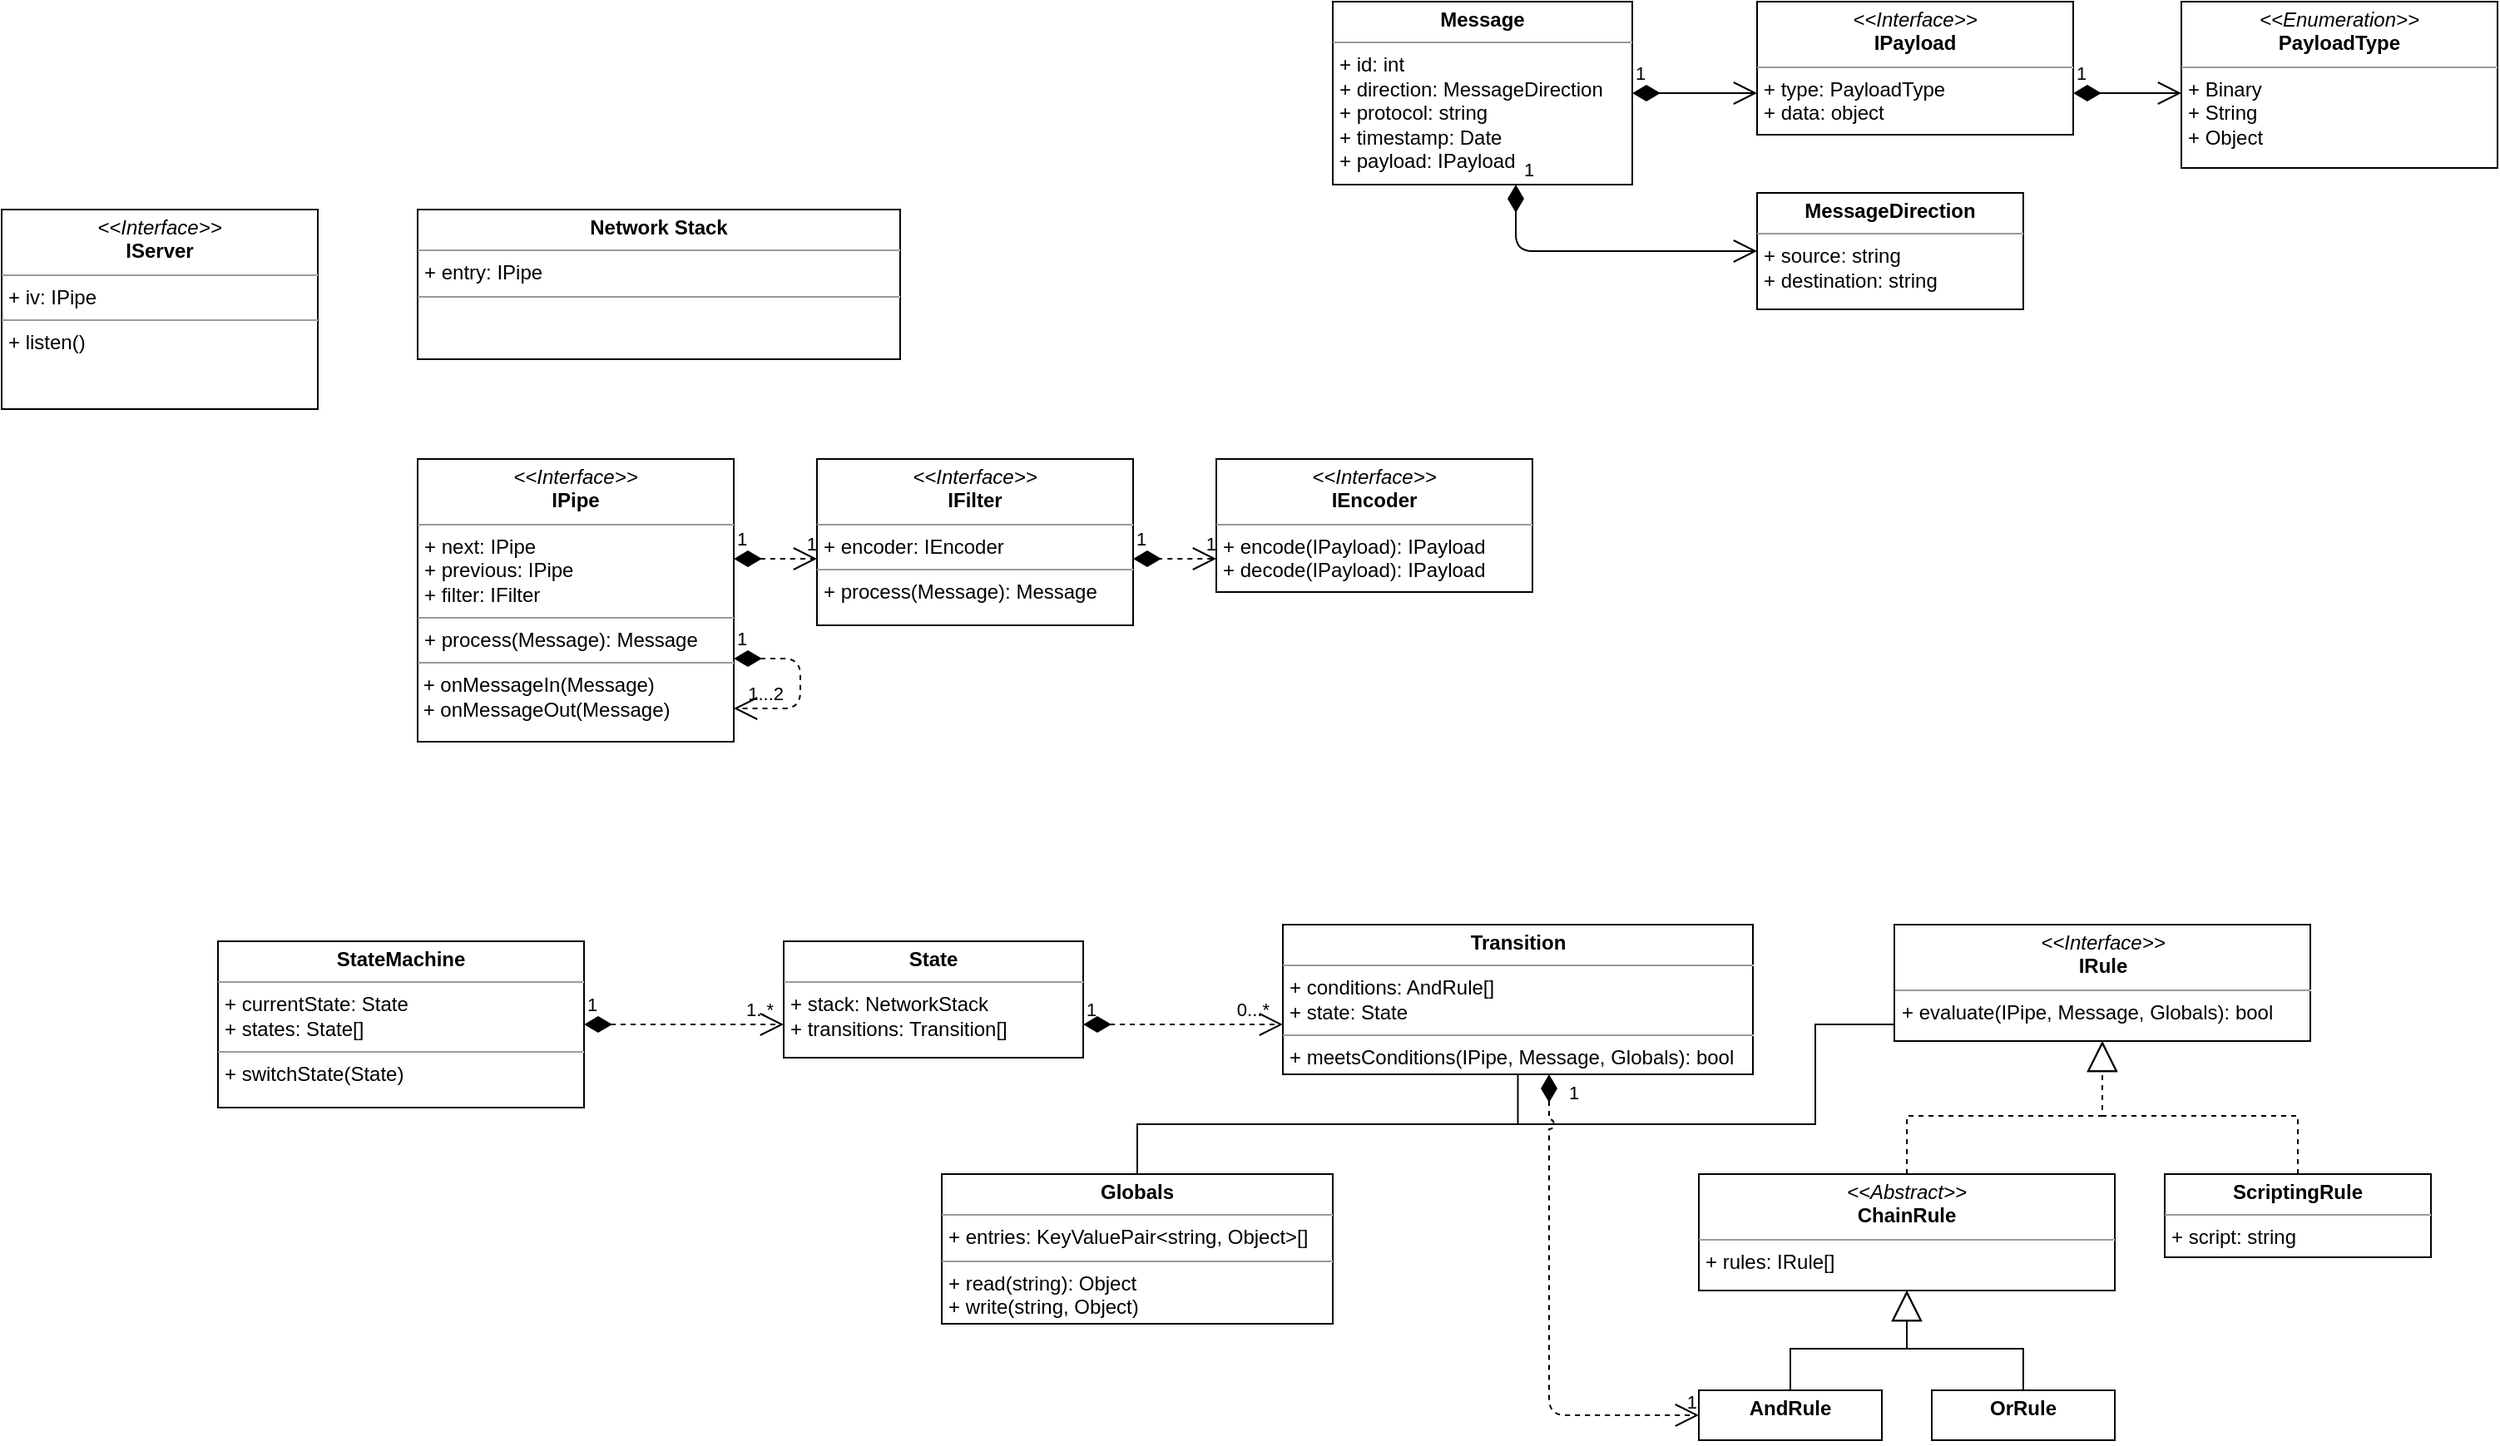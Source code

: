 <mxfile version="13.7.9" type="device"><diagram id="9o9zAj-6PCGuFQnBPzqO" name="Page-1"><mxGraphModel dx="2155" dy="943" grid="1" gridSize="10" guides="1" tooltips="1" connect="1" arrows="1" fold="1" page="1" pageScale="1" pageWidth="850" pageHeight="1100" math="0" shadow="0"><root><mxCell id="0"/><mxCell id="1" parent="0"/><mxCell id="4Fh-bezwVfGJa_MudnAB-16" value="&lt;p style=&quot;margin: 0px ; margin-top: 4px ; text-align: center&quot;&gt;&lt;b&gt;Message&lt;/b&gt;&lt;/p&gt;&lt;hr size=&quot;1&quot;&gt;&lt;p style=&quot;margin: 0px ; margin-left: 4px&quot;&gt;+ id: int&lt;/p&gt;&lt;p style=&quot;margin: 0px ; margin-left: 4px&quot;&gt;+ direction: MessageDirection&lt;/p&gt;&lt;p style=&quot;margin: 0px ; margin-left: 4px&quot;&gt;+ protocol: string&lt;/p&gt;&lt;p style=&quot;margin: 0px ; margin-left: 4px&quot;&gt;+ timestamp: Date&lt;/p&gt;&lt;p style=&quot;margin: 0px ; margin-left: 4px&quot;&gt;+ payload: IPayload&lt;br&gt;&lt;/p&gt;" style="verticalAlign=top;align=left;overflow=fill;fontSize=12;fontFamily=Helvetica;html=1;" vertex="1" parent="1"><mxGeometry x="100" y="445" width="180" height="110" as="geometry"/></mxCell><mxCell id="4Fh-bezwVfGJa_MudnAB-17" value="&lt;p style=&quot;margin: 0px ; margin-top: 4px ; text-align: center&quot;&gt;&lt;b&gt;MessageDirection&lt;/b&gt;&lt;/p&gt;&lt;hr size=&quot;1&quot;&gt;&lt;p style=&quot;margin: 0px ; margin-left: 4px&quot;&gt;+ source: string&lt;/p&gt;&lt;p style=&quot;margin: 0px ; margin-left: 4px&quot;&gt;+ destination: string&lt;/p&gt;" style="verticalAlign=top;align=left;overflow=fill;fontSize=12;fontFamily=Helvetica;html=1;" vertex="1" parent="1"><mxGeometry x="355" y="560" width="160" height="70" as="geometry"/></mxCell><mxCell id="4Fh-bezwVfGJa_MudnAB-19" value="&lt;p style=&quot;margin: 0px ; margin-top: 4px ; text-align: center&quot;&gt;&lt;i&gt;&amp;lt;&amp;lt;Interface&amp;gt;&amp;gt;&lt;/i&gt;&lt;br&gt;&lt;b&gt;IPayload&lt;/b&gt;&lt;/p&gt;&lt;hr size=&quot;1&quot;&gt;&lt;p style=&quot;margin: 0px ; margin-left: 4px&quot;&gt;+ type: PayloadType&lt;br&gt;+ data: object&lt;/p&gt;" style="verticalAlign=top;align=left;overflow=fill;fontSize=12;fontFamily=Helvetica;html=1;" vertex="1" parent="1"><mxGeometry x="355" y="445" width="190" height="80" as="geometry"/></mxCell><mxCell id="4Fh-bezwVfGJa_MudnAB-20" value="&lt;p style=&quot;margin: 0px ; margin-top: 4px ; text-align: center&quot;&gt;&lt;i&gt;&amp;lt;&amp;lt;Enumeration&amp;gt;&amp;gt;&lt;/i&gt;&lt;br&gt;&lt;b&gt;PayloadType&lt;/b&gt;&lt;/p&gt;&lt;hr size=&quot;1&quot;&gt;&lt;p style=&quot;margin: 0px ; margin-left: 4px&quot;&gt;+ Binary&lt;br&gt;+ String&lt;/p&gt;&lt;p style=&quot;margin: 0px ; margin-left: 4px&quot;&gt;+ Object&lt;/p&gt;" style="verticalAlign=top;align=left;overflow=fill;fontSize=12;fontFamily=Helvetica;html=1;" vertex="1" parent="1"><mxGeometry x="610" y="445" width="190" height="100" as="geometry"/></mxCell><mxCell id="4Fh-bezwVfGJa_MudnAB-21" value="1" style="endArrow=open;html=1;endSize=12;startArrow=diamondThin;startSize=14;startFill=1;edgeStyle=orthogonalEdgeStyle;align=left;verticalAlign=bottom;" edge="1" parent="1" source="4Fh-bezwVfGJa_MudnAB-16" target="4Fh-bezwVfGJa_MudnAB-19"><mxGeometry x="-1" y="3" relative="1" as="geometry"><mxPoint x="330" y="480" as="sourcePoint"/><mxPoint x="490" y="480" as="targetPoint"/><Array as="points"><mxPoint x="340" y="500"/><mxPoint x="340" y="500"/></Array></mxGeometry></mxCell><mxCell id="4Fh-bezwVfGJa_MudnAB-22" value="1" style="endArrow=open;html=1;endSize=12;startArrow=diamondThin;startSize=14;startFill=1;edgeStyle=orthogonalEdgeStyle;align=left;verticalAlign=bottom;" edge="1" parent="1" source="4Fh-bezwVfGJa_MudnAB-16" target="4Fh-bezwVfGJa_MudnAB-17"><mxGeometry x="-1" y="3" relative="1" as="geometry"><mxPoint x="310" y="495" as="sourcePoint"/><mxPoint x="365" y="495" as="targetPoint"/><Array as="points"><mxPoint x="210" y="595"/></Array></mxGeometry></mxCell><mxCell id="4Fh-bezwVfGJa_MudnAB-24" value="1" style="endArrow=open;html=1;endSize=12;startArrow=diamondThin;startSize=14;startFill=1;edgeStyle=orthogonalEdgeStyle;align=left;verticalAlign=bottom;" edge="1" parent="1" source="4Fh-bezwVfGJa_MudnAB-19" target="4Fh-bezwVfGJa_MudnAB-20"><mxGeometry x="-1" y="3" relative="1" as="geometry"><mxPoint x="320" y="505" as="sourcePoint"/><mxPoint x="375" y="505" as="targetPoint"/><Array as="points"><mxPoint x="580" y="500"/><mxPoint x="580" y="500"/></Array></mxGeometry></mxCell><mxCell id="4Fh-bezwVfGJa_MudnAB-26" value="&lt;p style=&quot;margin: 0px ; margin-top: 4px ; text-align: center&quot;&gt;&lt;b&gt;State&lt;/b&gt;&lt;/p&gt;&lt;hr size=&quot;1&quot;&gt;&lt;p style=&quot;margin: 0px ; margin-left: 4px&quot;&gt;+ stack: NetworkStack&lt;/p&gt;&lt;p style=&quot;margin: 0px ; margin-left: 4px&quot;&gt;+ transitions: Transition[]&lt;/p&gt;" style="verticalAlign=top;align=left;overflow=fill;fontSize=12;fontFamily=Helvetica;html=1;" vertex="1" parent="1"><mxGeometry x="-230" y="1010" width="180" height="70" as="geometry"/></mxCell><mxCell id="4Fh-bezwVfGJa_MudnAB-57" style="edgeStyle=orthogonalEdgeStyle;rounded=0;orthogonalLoop=1;jettySize=auto;html=1;labelBackgroundColor=none;startFill=1;endArrow=none;endFill=0;endSize=16;" edge="1" parent="1" source="4Fh-bezwVfGJa_MudnAB-28" target="4Fh-bezwVfGJa_MudnAB-29"><mxGeometry relative="1" as="geometry"/></mxCell><mxCell id="4Fh-bezwVfGJa_MudnAB-58" style="edgeStyle=orthogonalEdgeStyle;rounded=0;orthogonalLoop=1;jettySize=auto;html=1;labelBackgroundColor=none;startFill=1;endArrow=none;endFill=0;endSize=16;" edge="1" parent="1" source="4Fh-bezwVfGJa_MudnAB-28" target="4Fh-bezwVfGJa_MudnAB-32"><mxGeometry relative="1" as="geometry"><Array as="points"><mxPoint x="-17" y="1120"/><mxPoint x="390" y="1120"/><mxPoint x="390" y="1060"/></Array></mxGeometry></mxCell><mxCell id="4Fh-bezwVfGJa_MudnAB-28" value="&lt;p style=&quot;margin: 0px ; margin-top: 4px ; text-align: center&quot;&gt;&lt;b&gt;Globals&lt;/b&gt;&lt;/p&gt;&lt;hr size=&quot;1&quot;&gt;&lt;p style=&quot;margin: 0px ; margin-left: 4px&quot;&gt;+ entries: KeyValuePair&amp;lt;string, Object&amp;gt;[]&lt;br&gt;&lt;/p&gt;&lt;hr size=&quot;1&quot;&gt;&lt;p style=&quot;margin: 0px 0px 0px 4px&quot;&gt;+ read(string): Object&lt;/p&gt;&lt;p style=&quot;margin: 0px 0px 0px 4px&quot;&gt;+ write(string, Object)&lt;/p&gt;" style="verticalAlign=top;align=left;overflow=fill;fontSize=12;fontFamily=Helvetica;html=1;" vertex="1" parent="1"><mxGeometry x="-135" y="1150" width="235" height="90" as="geometry"/></mxCell><mxCell id="4Fh-bezwVfGJa_MudnAB-29" value="&lt;p style=&quot;margin: 0px ; margin-top: 4px ; text-align: center&quot;&gt;&lt;b&gt;Transition&lt;/b&gt;&lt;/p&gt;&lt;hr size=&quot;1&quot;&gt;&lt;p style=&quot;margin: 0px ; margin-left: 4px&quot;&gt;+ conditions: AndRule[]&lt;br&gt;&lt;/p&gt;&lt;p style=&quot;margin: 0px ; margin-left: 4px&quot;&gt;+ state: State&lt;/p&gt;&lt;hr size=&quot;1&quot;&gt;&lt;p style=&quot;margin: 0px 0px 0px 4px&quot;&gt;+ meetsConditions(IPipe, Message, Globals): bool&lt;/p&gt;" style="verticalAlign=top;align=left;overflow=fill;fontSize=12;fontFamily=Helvetica;html=1;" vertex="1" parent="1"><mxGeometry x="70" y="1000" width="282.5" height="90" as="geometry"/></mxCell><mxCell id="4Fh-bezwVfGJa_MudnAB-32" value="&lt;p style=&quot;margin: 0px ; margin-top: 4px ; text-align: center&quot;&gt;&lt;i&gt;&amp;lt;&amp;lt;Interface&amp;gt;&amp;gt;&lt;/i&gt;&lt;br&gt;&lt;b&gt;IRule&lt;/b&gt;&lt;/p&gt;&lt;hr size=&quot;1&quot;&gt;&lt;p style=&quot;margin: 0px 0px 0px 4px&quot;&gt;&lt;/p&gt;&lt;p style=&quot;margin: 0px 0px 0px 4px&quot;&gt;+ evaluate(IPipe, Message, Globals): bool&lt;/p&gt;" style="verticalAlign=top;align=left;overflow=fill;fontSize=12;fontFamily=Helvetica;html=1;" vertex="1" parent="1"><mxGeometry x="437.5" y="1000" width="250" height="70" as="geometry"/></mxCell><mxCell id="4Fh-bezwVfGJa_MudnAB-43" style="edgeStyle=orthogonalEdgeStyle;rounded=0;orthogonalLoop=1;jettySize=auto;html=1;startFill=1;endArrow=block;endFill=0;endSize=16;dashed=1;" edge="1" parent="1" source="4Fh-bezwVfGJa_MudnAB-45" target="4Fh-bezwVfGJa_MudnAB-32"><mxGeometry relative="1" as="geometry"><mxPoint x="475" y="1150" as="sourcePoint"/></mxGeometry></mxCell><mxCell id="4Fh-bezwVfGJa_MudnAB-42" style="edgeStyle=orthogonalEdgeStyle;rounded=0;orthogonalLoop=1;jettySize=auto;html=1;startFill=1;endArrow=block;endFill=0;endSize=16;" edge="1" parent="1" source="4Fh-bezwVfGJa_MudnAB-34" target="4Fh-bezwVfGJa_MudnAB-45"><mxGeometry relative="1" as="geometry"><mxPoint x="475" y="1210" as="targetPoint"/></mxGeometry></mxCell><mxCell id="4Fh-bezwVfGJa_MudnAB-34" value="&lt;p style=&quot;margin: 0px ; margin-top: 4px ; text-align: center&quot;&gt;&lt;b&gt;AndRule&lt;/b&gt;&lt;/p&gt;" style="verticalAlign=top;align=left;overflow=fill;fontSize=12;fontFamily=Helvetica;html=1;" vertex="1" parent="1"><mxGeometry x="320" y="1280" width="110" height="30" as="geometry"/></mxCell><mxCell id="4Fh-bezwVfGJa_MudnAB-41" style="edgeStyle=orthogonalEdgeStyle;rounded=0;orthogonalLoop=1;jettySize=auto;html=1;startFill=1;endArrow=block;endFill=0;endSize=16;" edge="1" parent="1" source="4Fh-bezwVfGJa_MudnAB-35" target="4Fh-bezwVfGJa_MudnAB-45"><mxGeometry relative="1" as="geometry"><mxPoint x="475" y="1210" as="targetPoint"/></mxGeometry></mxCell><mxCell id="4Fh-bezwVfGJa_MudnAB-35" value="&lt;p style=&quot;margin: 0px ; margin-top: 4px ; text-align: center&quot;&gt;&lt;b&gt;OrRule&lt;/b&gt;&lt;/p&gt;" style="verticalAlign=top;align=left;overflow=fill;fontSize=12;fontFamily=Helvetica;html=1;" vertex="1" parent="1"><mxGeometry x="460" y="1280" width="110" height="30" as="geometry"/></mxCell><mxCell id="4Fh-bezwVfGJa_MudnAB-44" style="edgeStyle=orthogonalEdgeStyle;rounded=0;orthogonalLoop=1;jettySize=auto;html=1;startFill=1;endArrow=block;endFill=0;endSize=16;dashed=1;" edge="1" parent="1" source="4Fh-bezwVfGJa_MudnAB-36" target="4Fh-bezwVfGJa_MudnAB-32"><mxGeometry relative="1" as="geometry"/></mxCell><mxCell id="4Fh-bezwVfGJa_MudnAB-36" value="&lt;p style=&quot;margin: 0px ; margin-top: 4px ; text-align: center&quot;&gt;&lt;b&gt;ScriptingRule&lt;/b&gt;&lt;/p&gt;&lt;hr size=&quot;1&quot;&gt;&lt;p style=&quot;margin: 0px 0px 0px 4px&quot;&gt;+ script: string&lt;/p&gt;" style="verticalAlign=top;align=left;overflow=fill;fontSize=12;fontFamily=Helvetica;html=1;" vertex="1" parent="1"><mxGeometry x="600" y="1150" width="160" height="50" as="geometry"/></mxCell><mxCell id="4Fh-bezwVfGJa_MudnAB-45" value="&lt;p style=&quot;margin: 0px ; margin-top: 4px ; text-align: center&quot;&gt;&lt;i&gt;&amp;lt;&amp;lt;Abstract&amp;gt;&amp;gt;&lt;/i&gt;&lt;br&gt;&lt;b&gt;ChainRule&lt;/b&gt;&lt;/p&gt;&lt;hr size=&quot;1&quot;&gt;&lt;p style=&quot;margin: 0px 0px 0px 4px&quot;&gt;&lt;/p&gt;&lt;p style=&quot;margin: 0px 0px 0px 4px&quot;&gt;+ rules: IRule[]&lt;/p&gt;" style="verticalAlign=top;align=left;overflow=fill;fontSize=12;fontFamily=Helvetica;html=1;" vertex="1" parent="1"><mxGeometry x="320" y="1150" width="250" height="70" as="geometry"/></mxCell><mxCell id="4Fh-bezwVfGJa_MudnAB-48" value="&lt;p style=&quot;margin: 0px ; margin-top: 4px ; text-align: center&quot;&gt;&lt;b&gt;StateMachine&lt;/b&gt;&lt;/p&gt;&lt;hr size=&quot;1&quot;&gt;&lt;p style=&quot;margin: 0px ; margin-left: 4px&quot;&gt;+ currentState: State&lt;br&gt;&lt;/p&gt;&lt;p style=&quot;margin: 0px ; margin-left: 4px&quot;&gt;+ states: State[]&lt;/p&gt;&lt;hr size=&quot;1&quot;&gt;&lt;p style=&quot;margin: 0px 0px 0px 4px&quot;&gt;+ switchState(State)&lt;/p&gt;" style="verticalAlign=top;align=left;overflow=fill;fontSize=12;fontFamily=Helvetica;html=1;" vertex="1" parent="1"><mxGeometry x="-570" y="1010" width="220" height="100" as="geometry"/></mxCell><mxCell id="4Fh-bezwVfGJa_MudnAB-49" value="1" style="endArrow=open;html=1;endSize=12;startArrow=diamondThin;startSize=14;startFill=1;edgeStyle=orthogonalEdgeStyle;align=left;verticalAlign=bottom;dashed=1;" edge="1" parent="1" source="4Fh-bezwVfGJa_MudnAB-48" target="4Fh-bezwVfGJa_MudnAB-26"><mxGeometry x="-1" y="3" relative="1" as="geometry"><mxPoint x="-270" y="1150" as="sourcePoint"/><mxPoint x="-110" y="1150" as="targetPoint"/><Array as="points"><mxPoint x="-250" y="1060"/><mxPoint x="-250" y="1060"/></Array></mxGeometry></mxCell><mxCell id="4Fh-bezwVfGJa_MudnAB-53" value="1..*" style="edgeLabel;html=1;align=right;verticalAlign=bottom;resizable=0;points=[];labelBackgroundColor=none;" vertex="1" connectable="0" parent="4Fh-bezwVfGJa_MudnAB-49"><mxGeometry x="0.764" relative="1" as="geometry"><mxPoint x="8.71" y="-0.03" as="offset"/></mxGeometry></mxCell><mxCell id="4Fh-bezwVfGJa_MudnAB-52" value="1" style="endArrow=open;html=1;endSize=12;startArrow=diamondThin;startSize=14;startFill=1;edgeStyle=orthogonalEdgeStyle;align=left;verticalAlign=bottom;dashed=1;labelBackgroundColor=none;" edge="1" parent="1" source="4Fh-bezwVfGJa_MudnAB-26" target="4Fh-bezwVfGJa_MudnAB-29"><mxGeometry x="-0.333" y="-40" relative="1" as="geometry"><mxPoint x="-50" y="1045" as="sourcePoint"/><mxPoint x="-200" y="1045" as="targetPoint"/><Array as="points"><mxPoint x="-10" y="1060"/><mxPoint x="-10" y="1060"/></Array><mxPoint x="-40" y="-40" as="offset"/></mxGeometry></mxCell><mxCell id="4Fh-bezwVfGJa_MudnAB-54" value="0...*" style="edgeLabel;html=1;align=right;verticalAlign=bottom;resizable=0;points=[];labelBackgroundColor=none;" vertex="1" connectable="0" parent="4Fh-bezwVfGJa_MudnAB-52"><mxGeometry x="0.754" y="5" relative="1" as="geometry"><mxPoint x="7.54" y="4.97" as="offset"/></mxGeometry></mxCell><mxCell id="4Fh-bezwVfGJa_MudnAB-61" value="1" style="endArrow=open;html=1;endSize=12;startArrow=diamondThin;startSize=14;startFill=1;edgeStyle=orthogonalEdgeStyle;align=left;verticalAlign=bottom;dashed=1;labelBackgroundColor=none;jumpStyle=arc;" edge="1" parent="1" source="4Fh-bezwVfGJa_MudnAB-29" target="4Fh-bezwVfGJa_MudnAB-34"><mxGeometry x="0.458" y="185" relative="1" as="geometry"><mxPoint x="-40" y="1070" as="sourcePoint"/><mxPoint x="80" y="1070" as="targetPoint"/><Array as="points"><mxPoint x="230" y="1295"/></Array><mxPoint as="offset"/></mxGeometry></mxCell><mxCell id="4Fh-bezwVfGJa_MudnAB-62" value="1" style="edgeLabel;html=1;align=right;verticalAlign=bottom;resizable=0;points=[];labelBackgroundColor=none;" vertex="1" connectable="0" parent="4Fh-bezwVfGJa_MudnAB-61"><mxGeometry x="0.754" y="5" relative="1" as="geometry"><mxPoint x="36.14" y="5.0" as="offset"/></mxGeometry></mxCell><mxCell id="4Fh-bezwVfGJa_MudnAB-63" value="&lt;p style=&quot;margin: 0px ; margin-top: 4px ; text-align: center&quot;&gt;&lt;b&gt;Network Stack&lt;/b&gt;&lt;/p&gt;&lt;hr size=&quot;1&quot;&gt;&lt;p style=&quot;margin: 0px ; margin-left: 4px&quot;&gt;+ entry: IPipe&lt;br&gt;&lt;/p&gt;&lt;hr size=&quot;1&quot;&gt;&lt;p style=&quot;margin: 0px 0px 0px 4px&quot;&gt;&lt;br&gt;&lt;/p&gt;" style="verticalAlign=top;align=left;overflow=fill;fontSize=12;fontFamily=Helvetica;html=1;" vertex="1" parent="1"><mxGeometry x="-450" y="570" width="290" height="90" as="geometry"/></mxCell><mxCell id="4Fh-bezwVfGJa_MudnAB-65" value="&lt;p style=&quot;margin: 0px ; margin-top: 4px ; text-align: center&quot;&gt;&lt;i&gt;&amp;lt;&amp;lt;Interface&amp;gt;&amp;gt;&lt;/i&gt;&lt;br&gt;&lt;b&gt;IPipe&lt;/b&gt;&lt;/p&gt;&lt;hr size=&quot;1&quot;&gt;&lt;p style=&quot;margin: 0px ; margin-left: 4px&quot;&gt;+ next: IPipe&lt;br&gt;+ previous: IPipe&lt;/p&gt;&lt;p style=&quot;margin: 0px ; margin-left: 4px&quot;&gt;+ filter: IFilter&lt;/p&gt;&lt;hr size=&quot;1&quot;&gt;&lt;p style=&quot;margin: 0px ; margin-left: 4px&quot;&gt;+ process(Message): Message&lt;/p&gt;&lt;hr size=&quot;1&quot;&gt;&amp;nbsp;+ onMessageIn(Message)&lt;br&gt;&amp;nbsp;+ onMessageOut(Message)" style="verticalAlign=top;align=left;overflow=fill;fontSize=12;fontFamily=Helvetica;html=1;labelBackgroundColor=none;" vertex="1" parent="1"><mxGeometry x="-450" y="720" width="190" height="170" as="geometry"/></mxCell><mxCell id="4Fh-bezwVfGJa_MudnAB-66" value="&lt;p style=&quot;margin: 0px ; margin-top: 4px ; text-align: center&quot;&gt;&lt;i&gt;&amp;lt;&amp;lt;Interface&amp;gt;&amp;gt;&lt;/i&gt;&lt;br&gt;&lt;b&gt;IFilter&lt;/b&gt;&lt;/p&gt;&lt;hr size=&quot;1&quot;&gt;&lt;p style=&quot;margin: 0px ; margin-left: 4px&quot;&gt;+ encoder: IEncoder&lt;br&gt;&lt;/p&gt;&lt;hr size=&quot;1&quot;&gt;&lt;p style=&quot;margin: 0px ; margin-left: 4px&quot;&gt;+ process(Message): Message&lt;/p&gt;" style="verticalAlign=top;align=left;overflow=fill;fontSize=12;fontFamily=Helvetica;html=1;labelBackgroundColor=none;" vertex="1" parent="1"><mxGeometry x="-210" y="720" width="190" height="100" as="geometry"/></mxCell><mxCell id="4Fh-bezwVfGJa_MudnAB-67" value="&lt;p style=&quot;margin: 0px ; margin-top: 4px ; text-align: center&quot;&gt;&lt;i&gt;&amp;lt;&amp;lt;Interface&amp;gt;&amp;gt;&lt;/i&gt;&lt;br&gt;&lt;b&gt;IServer&lt;/b&gt;&lt;/p&gt;&lt;hr size=&quot;1&quot;&gt;&lt;p style=&quot;margin: 0px ; margin-left: 4px&quot;&gt;+ iv: IPipe&lt;br&gt;&lt;/p&gt;&lt;hr size=&quot;1&quot;&gt;&lt;p style=&quot;margin: 0px ; margin-left: 4px&quot;&gt;+ listen()&lt;/p&gt;" style="verticalAlign=top;align=left;overflow=fill;fontSize=12;fontFamily=Helvetica;html=1;labelBackgroundColor=none;" vertex="1" parent="1"><mxGeometry x="-700" y="570" width="190" height="120" as="geometry"/></mxCell><mxCell id="4Fh-bezwVfGJa_MudnAB-68" value="&lt;p style=&quot;margin: 0px ; margin-top: 4px ; text-align: center&quot;&gt;&lt;i&gt;&amp;lt;&amp;lt;Interface&amp;gt;&amp;gt;&lt;/i&gt;&lt;br&gt;&lt;b&gt;IEncoder&lt;/b&gt;&lt;/p&gt;&lt;hr size=&quot;1&quot;&gt;&lt;p style=&quot;margin: 0px ; margin-left: 4px&quot;&gt;+ encode(IPayload): IPayload&lt;/p&gt;&lt;p style=&quot;margin: 0px ; margin-left: 4px&quot;&gt;+ decode(IPayload): IPayload&lt;/p&gt;" style="verticalAlign=top;align=left;overflow=fill;fontSize=12;fontFamily=Helvetica;html=1;labelBackgroundColor=none;" vertex="1" parent="1"><mxGeometry x="30" y="720" width="190" height="80" as="geometry"/></mxCell><mxCell id="4Fh-bezwVfGJa_MudnAB-71" value="1" style="endArrow=open;html=1;endSize=12;startArrow=diamondThin;startSize=14;startFill=1;edgeStyle=orthogonalEdgeStyle;align=left;verticalAlign=bottom;dashed=1;" edge="1" parent="1" source="4Fh-bezwVfGJa_MudnAB-65" target="4Fh-bezwVfGJa_MudnAB-66"><mxGeometry x="-1" y="3" relative="1" as="geometry"><mxPoint x="-340" y="1070.034" as="sourcePoint"/><mxPoint x="-220" y="1070.034" as="targetPoint"/><Array as="points"><mxPoint x="-230" y="780"/><mxPoint x="-230" y="780"/></Array></mxGeometry></mxCell><mxCell id="4Fh-bezwVfGJa_MudnAB-72" value="1" style="edgeLabel;html=1;align=right;verticalAlign=bottom;resizable=0;points=[];labelBackgroundColor=none;" vertex="1" connectable="0" parent="4Fh-bezwVfGJa_MudnAB-71"><mxGeometry x="0.764" relative="1" as="geometry"><mxPoint x="6" y="-0.03" as="offset"/></mxGeometry></mxCell><mxCell id="4Fh-bezwVfGJa_MudnAB-73" value="1" style="endArrow=open;html=1;endSize=12;startArrow=diamondThin;startSize=14;startFill=1;edgeStyle=orthogonalEdgeStyle;align=left;verticalAlign=bottom;dashed=1;" edge="1" parent="1" source="4Fh-bezwVfGJa_MudnAB-66" target="4Fh-bezwVfGJa_MudnAB-68"><mxGeometry x="-1" y="3" relative="1" as="geometry"><mxPoint x="-250" y="790" as="sourcePoint"/><mxPoint x="-200" y="790" as="targetPoint"/><Array as="points"><mxPoint x="-10" y="780"/><mxPoint x="-10" y="780"/></Array></mxGeometry></mxCell><mxCell id="4Fh-bezwVfGJa_MudnAB-74" value="1" style="edgeLabel;html=1;align=right;verticalAlign=bottom;resizable=0;points=[];labelBackgroundColor=none;" vertex="1" connectable="0" parent="4Fh-bezwVfGJa_MudnAB-73"><mxGeometry x="0.764" relative="1" as="geometry"><mxPoint x="6.0" y="-0.03" as="offset"/></mxGeometry></mxCell><mxCell id="4Fh-bezwVfGJa_MudnAB-75" value="1" style="endArrow=open;html=1;endSize=12;startArrow=diamondThin;startSize=14;startFill=1;edgeStyle=orthogonalEdgeStyle;align=left;verticalAlign=bottom;dashed=1;" edge="1" parent="1" source="4Fh-bezwVfGJa_MudnAB-65" target="4Fh-bezwVfGJa_MudnAB-65"><mxGeometry x="-1" y="3" relative="1" as="geometry"><mxPoint x="-250" y="790" as="sourcePoint"/><mxPoint x="-200" y="790" as="targetPoint"/><Array as="points"><mxPoint x="-220" y="840"/><mxPoint x="-220" y="870"/></Array></mxGeometry></mxCell><mxCell id="4Fh-bezwVfGJa_MudnAB-76" value="1...2" style="edgeLabel;html=1;align=right;verticalAlign=bottom;resizable=0;points=[];labelBackgroundColor=none;" vertex="1" connectable="0" parent="4Fh-bezwVfGJa_MudnAB-75"><mxGeometry x="0.764" relative="1" as="geometry"><mxPoint x="17.09" y="-0.03" as="offset"/></mxGeometry></mxCell></root></mxGraphModel></diagram></mxfile>